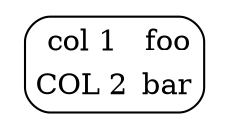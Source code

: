 digraph H {

  aHtmlTable [
   shape=plaintext
   label=<

     <table border='1' cellborder='0' style='rounded'>
       <tr><td>col 1</td><td>foo</td></tr>
       <tr><td>COL 2</td><td>bar</td></tr>
     </table>

  >];

}
